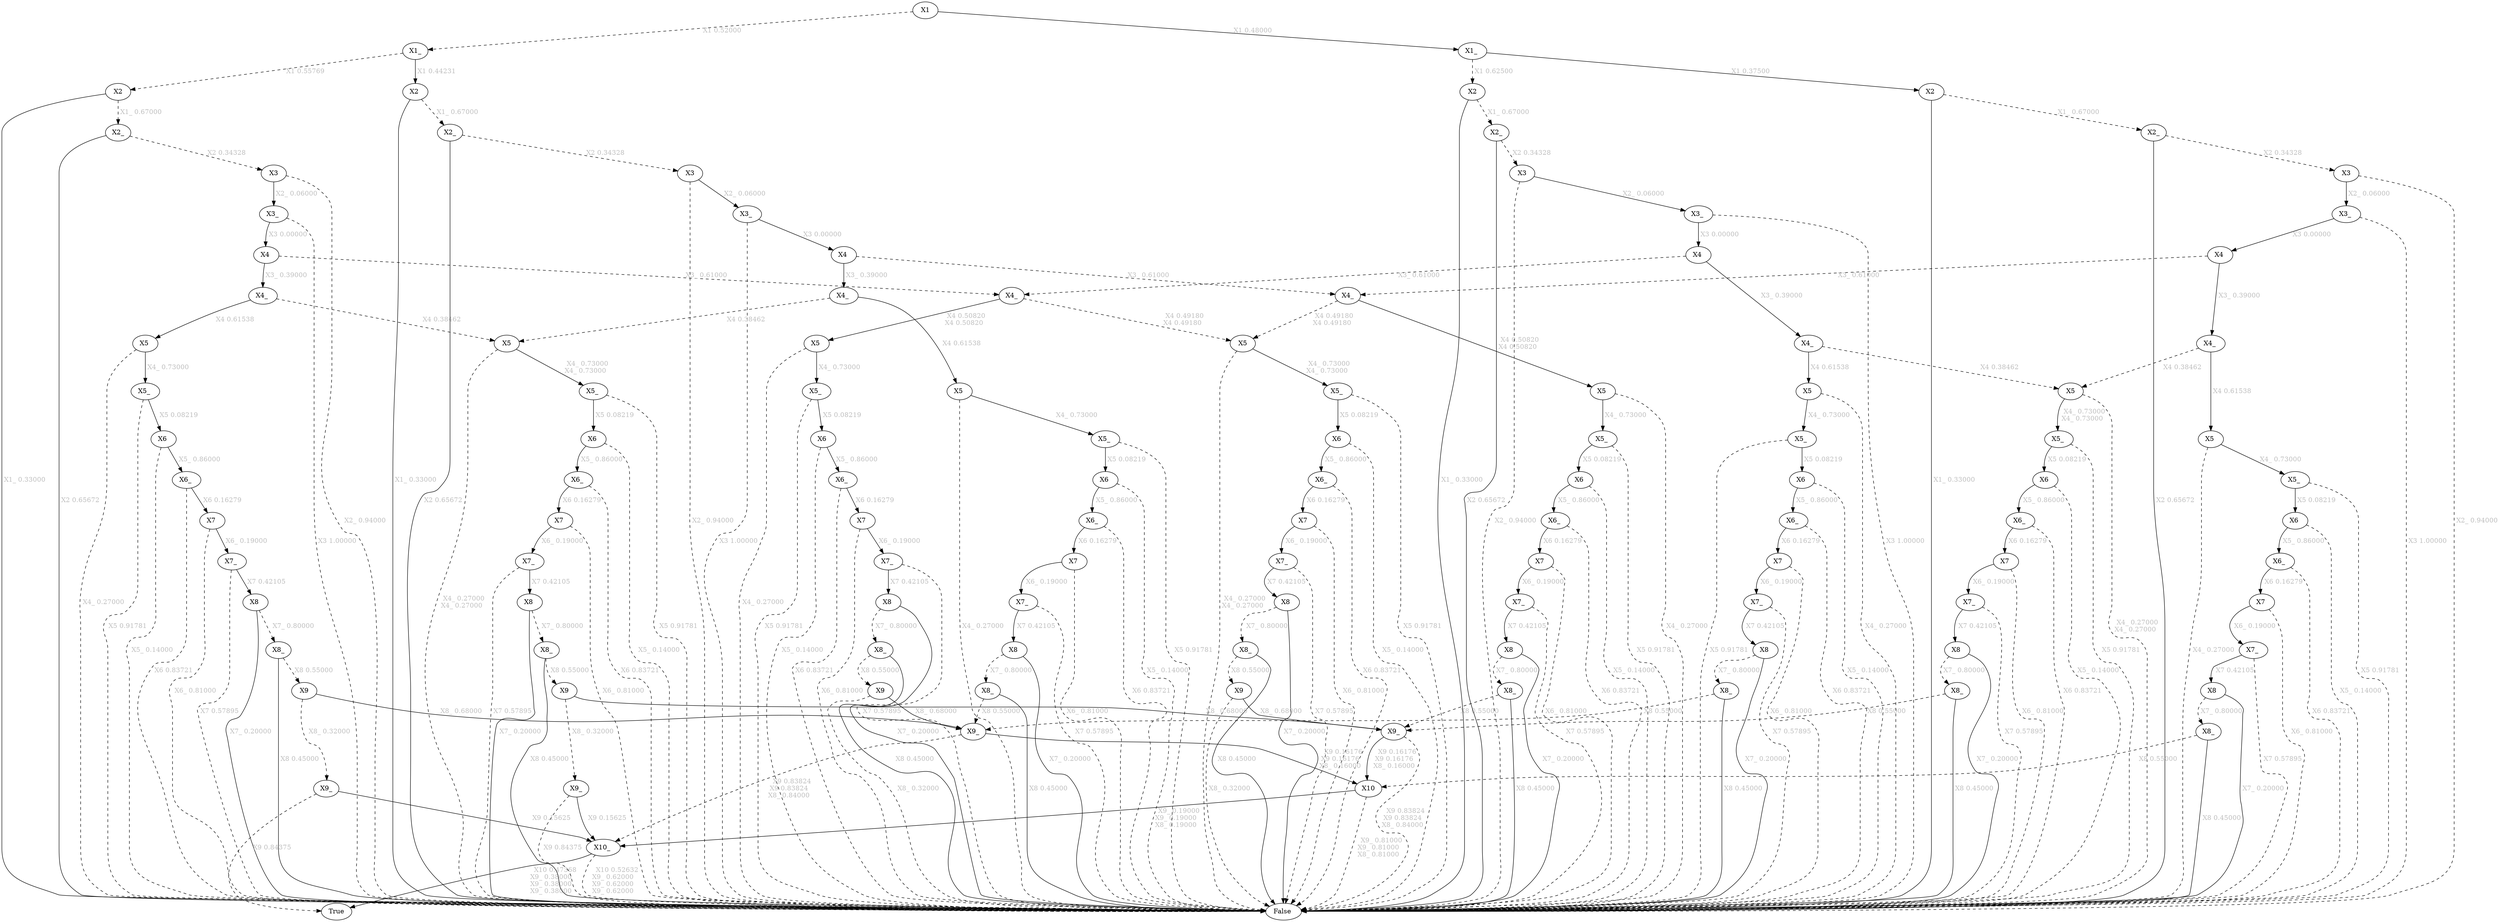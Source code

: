 digraph{2424684641680[label=X1]2424684628240[label="X1_"]
2424684641680 -> 2424684628240[style=dashed label=" X1 0.52000\n" fontcolor = gray]
2424684630960[label="X2"]
2424684628240 -> 2424684630960[style=dashed label=" X1 0.55769\n" fontcolor = gray]
2424684630160[label="X2_"]
2424684630960 -> 2424684630160[style=dashed label=" X1_ 0.67000\n" fontcolor = gray]
2424684641360[label="X3"]
2424684630160 -> 2424684641360[style=dashed label=" X2 0.34328\n" fontcolor = gray]
2424684639760[label="False"]
2424684641360 -> 2424684639760[style=dashed label=" X2_ 0.94000\n" fontcolor = gray]
2424684634160[label="X3_ "]
2424684641360 -> 2424684634160 [label=" X2_ 0.06000\n" fontcolor = gray]
2424684639760[label="False"]
2424684634160 -> 2424684639760[style=dashed label=" X3 1.00000\n" fontcolor = gray]
2424684633040[label="X4 "]
2424684634160 -> 2424684633040 [label=" X3 0.00000\n" fontcolor = gray]
2424684631760[label="X4_"]
2424684633040 -> 2424684631760[style=dashed label=" X3_ 0.61000\n" fontcolor = gray]
2424684636080[label="X5"]
2424684631760 -> 2424684636080[style=dashed label="  X4 0.49180\nX4 0.49180\n" fontcolor = gray]
2424684639760[label="False"]
2424684636080 -> 2424684639760[style=dashed label="  X4_ 0.27000\nX4_ 0.27000\n" fontcolor = gray]
2424686514480[label="X5_ "]
2424684636080 -> 2424686514480 [label="  X4_ 0.73000\nX4_ 0.73000\n" fontcolor = gray]
2424684639760[label="False"]
2424686514480 -> 2424684639760[style=dashed label=" X5 0.91781\n" fontcolor = gray]
2424686522960[label="X6 "]
2424686514480 -> 2424686522960 [label=" X5 0.08219\n" fontcolor = gray]
2424684639760[label="False"]
2424686522960 -> 2424684639760[style=dashed label=" X5_ 0.14000\n" fontcolor = gray]
2424686524400[label="X6_ "]
2424686522960 -> 2424686524400 [label=" X5_ 0.86000\n" fontcolor = gray]
2424684639760[label="False"]
2424686524400 -> 2424684639760[style=dashed label=" X6 0.83721\n" fontcolor = gray]
2424686514640[label="X7 "]
2424686524400 -> 2424686514640 [label=" X6 0.16279\n" fontcolor = gray]
2424684639760[label="False"]
2424686514640 -> 2424684639760[style=dashed label=" X6_ 0.81000\n" fontcolor = gray]
2424686511120[label="X7_ "]
2424686514640 -> 2424686511120 [label=" X6_ 0.19000\n" fontcolor = gray]
2424684639760[label="False"]
2424686511120 -> 2424684639760[style=dashed label=" X7 0.57895\n" fontcolor = gray]
2424686512080[label="X8 "]
2424686511120 -> 2424686512080 [label=" X7 0.42105\n" fontcolor = gray]
2424686510320[label="X8_"]
2424686512080 -> 2424686510320[style=dashed label=" X7_ 0.80000\n" fontcolor = gray]
2424686523280[label="X9"]
2424686510320 -> 2424686523280[style=dashed label=" X8 0.55000\n" fontcolor = gray]
2424684639760[label="False"]
2424686523280 -> 2424684639760[style=dashed label=" X8_ 0.32000\n" fontcolor = gray]
2424686520080[label="X9_ "]
2424686523280 -> 2424686520080 [label=" X8_ 0.68000\n" fontcolor = gray]
2424684639760[label="False"]
2424686520080 -> 2424684639760[style=dashed label="   X9 0.83824\nX9 0.83824\nX8_ 0.84000\n" fontcolor = gray]
2424686513520[label="X10 "]
2424686520080 -> 2424686513520 [label="   X9 0.16176\nX9 0.16176\nX8_ 0.16000\n" fontcolor = gray]
2424684639760[label="False"]
2424686513520 -> 2424684639760[style=dashed label="   X9_ 0.81000\nX9_ 0.81000\nX8_ 0.81000\n" fontcolor = gray]
2424686510960[label="X10_ "]
2424686513520 -> 2424686510960 [label="   X9_ 0.19000\nX9_ 0.19000\nX8_ 0.19000\n" fontcolor = gray]
2424684639760[label="False"]
2424686510960 -> 2424684639760[style=dashed label="    X10 0.52632\nX9_ 0.62000\nX9_ 0.62000\nX9_ 0.62000\n" fontcolor = gray]
2424684641200[label="True "]
2424686510960 -> 2424684641200 [label="    X10 0.47368\nX9_ 0.38000\nX9_ 0.38000\nX9_ 0.38000\n" fontcolor = gray]
2424684639760[label="False "]
2424686510320 -> 2424684639760 [label=" X8 0.45000\n" fontcolor = gray]
2424684639760[label="False "]
2424686512080 -> 2424684639760 [label=" X7_ 0.20000\n" fontcolor = gray]
2424686525040[label="X5 "]
2424684631760 -> 2424686525040 [label="  X4 0.50820\nX4 0.50820\n" fontcolor = gray]
2424684639760[label="False"]
2424686525040 -> 2424684639760[style=dashed label=" X4_ 0.27000\n" fontcolor = gray]
2424686511600[label="X5_ "]
2424686525040 -> 2424686511600 [label=" X4_ 0.73000\n" fontcolor = gray]
2424684639760[label="False"]
2424686511600 -> 2424684639760[style=dashed label=" X5 0.91781\n" fontcolor = gray]
2424686526000[label="X6 "]
2424686511600 -> 2424686526000 [label=" X5 0.08219\n" fontcolor = gray]
2424684639760[label="False"]
2424686526000 -> 2424684639760[style=dashed label=" X5_ 0.14000\n" fontcolor = gray]
2424686510640[label="X6_ "]
2424686526000 -> 2424686510640 [label=" X5_ 0.86000\n" fontcolor = gray]
2424684639760[label="False"]
2424686510640 -> 2424684639760[style=dashed label=" X6 0.83721\n" fontcolor = gray]
2424686518800[label="X7 "]
2424686510640 -> 2424686518800 [label=" X6 0.16279\n" fontcolor = gray]
2424684639760[label="False"]
2424686518800 -> 2424684639760[style=dashed label=" X6_ 0.81000\n" fontcolor = gray]
2424686523440[label="X7_ "]
2424686518800 -> 2424686523440 [label=" X6_ 0.19000\n" fontcolor = gray]
2424684639760[label="False"]
2424686523440 -> 2424684639760[style=dashed label=" X7 0.57895\n" fontcolor = gray]
2424686520240[label="X8 "]
2424686523440 -> 2424686520240 [label=" X7 0.42105\n" fontcolor = gray]
2424686512880[label="X8_"]
2424686520240 -> 2424686512880[style=dashed label=" X7_ 0.80000\n" fontcolor = gray]
2424686515600[label="X9"]
2424686512880 -> 2424686515600[style=dashed label=" X8 0.55000\n" fontcolor = gray]
2424684639760[label="False"]
2424686515600 -> 2424684639760[style=dashed label=" X8_ 0.32000\n" fontcolor = gray]
2424686521200[label="X9_ "]
2424686515600 -> 2424686521200 [label=" X8_ 0.68000\n" fontcolor = gray]
2424686510960[label="X10_"]
2424686521200 -> 2424686510960[style=dashed label="   X9 0.83824\nX9 0.83824\nX8_ 0.84000\n" fontcolor = gray]
2424686513520[label="X10 "]
2424686521200 -> 2424686513520 [label="   X9 0.16176\nX9 0.16176\nX8_ 0.16000\n" fontcolor = gray]
2424684639760[label="False "]
2424686512880 -> 2424684639760 [label=" X8 0.45000\n" fontcolor = gray]
2424684639760[label="False "]
2424686520240 -> 2424684639760 [label=" X7_ 0.20000\n" fontcolor = gray]
2424684642000[label="X4_ "]
2424684633040 -> 2424684642000 [label=" X3_ 0.39000\n" fontcolor = gray]
2424686520400[label="X5"]
2424684642000 -> 2424686520400[style=dashed label=" X4 0.38462\n" fontcolor = gray]
2424684639760[label="False"]
2424686520400 -> 2424684639760[style=dashed label="  X4_ 0.27000\nX4_ 0.27000\n" fontcolor = gray]
2424686518640[label="X5_ "]
2424686520400 -> 2424686518640 [label="  X4_ 0.73000\nX4_ 0.73000\n" fontcolor = gray]
2424684639760[label="False"]
2424686518640 -> 2424684639760[style=dashed label=" X5 0.91781\n" fontcolor = gray]
2424683578224[label="X6 "]
2424686518640 -> 2424683578224 [label=" X5 0.08219\n" fontcolor = gray]
2424684639760[label="False"]
2424683578224 -> 2424684639760[style=dashed label=" X5_ 0.14000\n" fontcolor = gray]
2424683590544[label="X6_ "]
2424683578224 -> 2424683590544 [label=" X5_ 0.86000\n" fontcolor = gray]
2424684639760[label="False"]
2424683590544 -> 2424684639760[style=dashed label=" X6 0.83721\n" fontcolor = gray]
2424683577744[label="X7 "]
2424683590544 -> 2424683577744 [label=" X6 0.16279\n" fontcolor = gray]
2424684639760[label="False"]
2424683577744 -> 2424684639760[style=dashed label=" X6_ 0.81000\n" fontcolor = gray]
2424683591184[label="X7_ "]
2424683577744 -> 2424683591184 [label=" X6_ 0.19000\n" fontcolor = gray]
2424684639760[label="False"]
2424683591184 -> 2424684639760[style=dashed label=" X7 0.57895\n" fontcolor = gray]
2424683586224[label="X8 "]
2424683591184 -> 2424683586224 [label=" X7 0.42105\n" fontcolor = gray]
2424683581424[label="X8_"]
2424683586224 -> 2424683581424[style=dashed label=" X7_ 0.80000\n" fontcolor = gray]
2424683585104[label="X9"]
2424683581424 -> 2424683585104[style=dashed label=" X8 0.55000\n" fontcolor = gray]
2424683585584[label="X9_"]
2424683585104 -> 2424683585584[style=dashed label=" X8_ 0.32000\n" fontcolor = gray]
2424684639760[label="False"]
2424683585584 -> 2424684639760[style=dashed label=" X9 0.84375\n" fontcolor = gray]
2424686510960[label="X10_ "]
2424683585584 -> 2424686510960 [label=" X9 0.15625\n" fontcolor = gray]
2424686520080[label="X9_ "]
2424683585104 -> 2424686520080 [label=" X8_ 0.68000\n" fontcolor = gray]
2424684639760[label="False "]
2424683581424 -> 2424684639760 [label=" X8 0.45000\n" fontcolor = gray]
2424684639760[label="False "]
2424683586224 -> 2424684639760 [label=" X7_ 0.20000\n" fontcolor = gray]
2424686515920[label="X5 "]
2424684642000 -> 2424686515920 [label=" X4 0.61538\n" fontcolor = gray]
2424684639760[label="False"]
2424686515920 -> 2424684639760[style=dashed label=" X4_ 0.27000\n" fontcolor = gray]
2424683585744[label="X5_ "]
2424686515920 -> 2424683585744 [label=" X4_ 0.73000\n" fontcolor = gray]
2424684639760[label="False"]
2424683585744 -> 2424684639760[style=dashed label=" X5 0.91781\n" fontcolor = gray]
2424683583184[label="X6 "]
2424683585744 -> 2424683583184 [label=" X5 0.08219\n" fontcolor = gray]
2424684639760[label="False"]
2424683583184 -> 2424684639760[style=dashed label=" X5_ 0.14000\n" fontcolor = gray]
2424683585424[label="X6_ "]
2424683583184 -> 2424683585424 [label=" X5_ 0.86000\n" fontcolor = gray]
2424684639760[label="False"]
2424683585424 -> 2424684639760[style=dashed label=" X6 0.83721\n" fontcolor = gray]
2424683589104[label="X7 "]
2424683585424 -> 2424683589104 [label=" X6 0.16279\n" fontcolor = gray]
2424684639760[label="False"]
2424683589104 -> 2424684639760[style=dashed label=" X6_ 0.81000\n" fontcolor = gray]
2424683578704[label="X7_ "]
2424683589104 -> 2424683578704 [label=" X6_ 0.19000\n" fontcolor = gray]
2424684639760[label="False"]
2424683578704 -> 2424684639760[style=dashed label=" X7 0.57895\n" fontcolor = gray]
2424683580464[label="X8 "]
2424683578704 -> 2424683580464 [label=" X7 0.42105\n" fontcolor = gray]
2424683592944[label="X8_"]
2424683580464 -> 2424683592944[style=dashed label=" X7_ 0.80000\n" fontcolor = gray]
2424683582864[label="X9"]
2424683592944 -> 2424683582864[style=dashed label=" X8 0.55000\n" fontcolor = gray]
2424683583504[label="X9_"]
2424683582864 -> 2424683583504[style=dashed label=" X8_ 0.32000\n" fontcolor = gray]
2424684641200[label="True"]
2424683583504 -> 2424684641200[style=dashed label=" X9 0.84375\n" fontcolor = gray]
2424686510960[label="X10_ "]
2424683583504 -> 2424686510960 [label=" X9 0.15625\n" fontcolor = gray]
2424686521200[label="X9_ "]
2424683582864 -> 2424686521200 [label=" X8_ 0.68000\n" fontcolor = gray]
2424684639760[label="False "]
2424683592944 -> 2424684639760 [label=" X8 0.45000\n" fontcolor = gray]
2424684639760[label="False "]
2424683580464 -> 2424684639760 [label=" X7_ 0.20000\n" fontcolor = gray]
2424684639760[label="False "]
2424684630160 -> 2424684639760 [label=" X2 0.65672\n" fontcolor = gray]
2424684639760[label="False "]
2424684630960 -> 2424684639760 [label=" X1_ 0.33000\n" fontcolor = gray]
2424684634640[label="X2 "]
2424684628240 -> 2424684634640 [label=" X1 0.44231\n" fontcolor = gray]
2424683580624[label="X2_"]
2424684634640 -> 2424683580624[style=dashed label=" X1_ 0.67000\n" fontcolor = gray]
2424683296272[label="X3"]
2424683580624 -> 2424683296272[style=dashed label=" X2 0.34328\n" fontcolor = gray]
2424684639760[label="False"]
2424683296272 -> 2424684639760[style=dashed label=" X2_ 0.94000\n" fontcolor = gray]
2424683290192[label="X3_ "]
2424683296272 -> 2424683290192 [label=" X2_ 0.06000\n" fontcolor = gray]
2424684639760[label="False"]
2424683290192 -> 2424684639760[style=dashed label=" X3 1.00000\n" fontcolor = gray]
2424683298192[label="X4 "]
2424683290192 -> 2424683298192 [label=" X3 0.00000\n" fontcolor = gray]
2424683295792[label="X4_"]
2424683298192 -> 2424683295792[style=dashed label=" X3_ 0.61000\n" fontcolor = gray]
2424684636080[label="X5"]
2424683295792 -> 2424684636080[style=dashed label="  X4 0.49180\nX4 0.49180\n" fontcolor = gray]
2424683286352[label="X5 "]
2424683295792 -> 2424683286352 [label="  X4 0.50820\nX4 0.50820\n" fontcolor = gray]
2424684639760[label="False"]
2424683286352 -> 2424684639760[style=dashed label=" X4_ 0.27000\n" fontcolor = gray]
2424683290672[label="X5_ "]
2424683286352 -> 2424683290672 [label=" X4_ 0.73000\n" fontcolor = gray]
2424684639760[label="False"]
2424683290672 -> 2424684639760[style=dashed label=" X5 0.91781\n" fontcolor = gray]
2424687342800[label="X6 "]
2424683290672 -> 2424687342800 [label=" X5 0.08219\n" fontcolor = gray]
2424684639760[label="False"]
2424687342800 -> 2424684639760[style=dashed label=" X5_ 0.14000\n" fontcolor = gray]
2424687339760[label="X6_ "]
2424687342800 -> 2424687339760 [label=" X5_ 0.86000\n" fontcolor = gray]
2424684639760[label="False"]
2424687339760 -> 2424684639760[style=dashed label=" X6 0.83721\n" fontcolor = gray]
2424687344400[label="X7 "]
2424687339760 -> 2424687344400 [label=" X6 0.16279\n" fontcolor = gray]
2424684639760[label="False"]
2424687344400 -> 2424684639760[style=dashed label=" X6_ 0.81000\n" fontcolor = gray]
2424687344880[label="X7_ "]
2424687344400 -> 2424687344880 [label=" X6_ 0.19000\n" fontcolor = gray]
2424684639760[label="False"]
2424687344880 -> 2424684639760[style=dashed label=" X7 0.57895\n" fontcolor = gray]
2424687338800[label="X8 "]
2424687344880 -> 2424687338800 [label=" X7 0.42105\n" fontcolor = gray]
2424687340240[label="X8_"]
2424687338800 -> 2424687340240[style=dashed label=" X7_ 0.80000\n" fontcolor = gray]
2424686520080[label="X9_"]
2424687340240 -> 2424686520080[style=dashed label=" X8 0.55000\n" fontcolor = gray]
2424684639760[label="False "]
2424687340240 -> 2424684639760 [label=" X8 0.45000\n" fontcolor = gray]
2424684639760[label="False "]
2424687338800 -> 2424684639760 [label=" X7_ 0.20000\n" fontcolor = gray]
2424683286992[label="X4_ "]
2424683298192 -> 2424683286992 [label=" X3_ 0.39000\n" fontcolor = gray]
2424686520400[label="X5"]
2424683286992 -> 2424686520400[style=dashed label=" X4 0.38462\n" fontcolor = gray]
2424687343280[label="X5 "]
2424683286992 -> 2424687343280 [label=" X4 0.61538\n" fontcolor = gray]
2424684639760[label="False"]
2424687343280 -> 2424684639760[style=dashed label=" X4_ 0.27000\n" fontcolor = gray]
2424687333680[label="X5_ "]
2424687343280 -> 2424687333680 [label=" X4_ 0.73000\n" fontcolor = gray]
2424684639760[label="False"]
2424687333680 -> 2424684639760[style=dashed label=" X5 0.91781\n" fontcolor = gray]
2424687587600[label="X6 "]
2424687333680 -> 2424687587600 [label=" X5 0.08219\n" fontcolor = gray]
2424684639760[label="False"]
2424687587600 -> 2424684639760[style=dashed label=" X5_ 0.14000\n" fontcolor = gray]
2424687583120[label="X6_ "]
2424687587600 -> 2424687583120 [label=" X5_ 0.86000\n" fontcolor = gray]
2424684639760[label="False"]
2424687583120 -> 2424684639760[style=dashed label=" X6 0.83721\n" fontcolor = gray]
2424684634960[label="X7 "]
2424687583120 -> 2424684634960 [label=" X6 0.16279\n" fontcolor = gray]
2424684639760[label="False"]
2424684634960 -> 2424684639760[style=dashed label=" X6_ 0.81000\n" fontcolor = gray]
2424684686352[label="X7_ "]
2424684634960 -> 2424684686352 [label=" X6_ 0.19000\n" fontcolor = gray]
2424684639760[label="False"]
2424684686352 -> 2424684639760[style=dashed label=" X7 0.57895\n" fontcolor = gray]
2424684679632[label="X8 "]
2424684686352 -> 2424684679632 [label=" X7 0.42105\n" fontcolor = gray]
2424684678832[label="X8_"]
2424684679632 -> 2424684678832[style=dashed label=" X7_ 0.80000\n" fontcolor = gray]
2424686521200[label="X9_"]
2424684678832 -> 2424686521200[style=dashed label=" X8 0.55000\n" fontcolor = gray]
2424684639760[label="False "]
2424684678832 -> 2424684639760 [label=" X8 0.45000\n" fontcolor = gray]
2424684639760[label="False "]
2424684679632 -> 2424684639760 [label=" X7_ 0.20000\n" fontcolor = gray]
2424684639760[label="False "]
2424683580624 -> 2424684639760 [label=" X2 0.65672\n" fontcolor = gray]
2424684639760[label="False "]
2424684634640 -> 2424684639760 [label=" X1_ 0.33000\n" fontcolor = gray]
2424683290832[label="X1_ "]
2424684641680 -> 2424683290832 [label=" X1 0.48000\n" fontcolor = gray]
2424684640400[label="X2"]
2424683290832 -> 2424684640400[style=dashed label=" X1 0.62500\n" fontcolor = gray]
2424684525552[label="X2_"]
2424684640400 -> 2424684525552[style=dashed label=" X1_ 0.67000\n" fontcolor = gray]
2424684518992[label="X3"]
2424684525552 -> 2424684518992[style=dashed label=" X2 0.34328\n" fontcolor = gray]
2424684639760[label="False"]
2424684518992 -> 2424684639760[style=dashed label=" X2_ 0.94000\n" fontcolor = gray]
2424687589680[label="X3_ "]
2424684518992 -> 2424687589680 [label=" X2_ 0.06000\n" fontcolor = gray]
2424684639760[label="False"]
2424687589680 -> 2424684639760[style=dashed label=" X3 1.00000\n" fontcolor = gray]
2424687586960[label="X4 "]
2424687589680 -> 2424687586960 [label=" X3 0.00000\n" fontcolor = gray]
2424684631760[label="X4_"]
2424687586960 -> 2424684631760[style=dashed label=" X3_ 0.61000\n" fontcolor = gray]
2424687576080[label="X4_ "]
2424687586960 -> 2424687576080 [label=" X3_ 0.39000\n" fontcolor = gray]
2424687583600[label="X5"]
2424687576080 -> 2424687583600[style=dashed label=" X4 0.38462\n" fontcolor = gray]
2424684639760[label="False"]
2424687583600 -> 2424684639760[style=dashed label="  X4_ 0.27000\nX4_ 0.27000\n" fontcolor = gray]
2424684146320[label="X5_ "]
2424687583600 -> 2424684146320 [label="  X4_ 0.73000\nX4_ 0.73000\n" fontcolor = gray]
2424684639760[label="False"]
2424684146320 -> 2424684639760[style=dashed label=" X5 0.91781\n" fontcolor = gray]
2424684135440[label="X6 "]
2424684146320 -> 2424684135440 [label=" X5 0.08219\n" fontcolor = gray]
2424684639760[label="False"]
2424684135440 -> 2424684639760[style=dashed label=" X5_ 0.14000\n" fontcolor = gray]
2424684136880[label="X6_ "]
2424684135440 -> 2424684136880 [label=" X5_ 0.86000\n" fontcolor = gray]
2424684639760[label="False"]
2424684136880 -> 2424684639760[style=dashed label=" X6 0.83721\n" fontcolor = gray]
2424684138000[label="X7 "]
2424684136880 -> 2424684138000 [label=" X6 0.16279\n" fontcolor = gray]
2424684639760[label="False"]
2424684138000 -> 2424684639760[style=dashed label=" X6_ 0.81000\n" fontcolor = gray]
2424684148400[label="X7_ "]
2424684138000 -> 2424684148400 [label=" X6_ 0.19000\n" fontcolor = gray]
2424684639760[label="False"]
2424684148400 -> 2424684639760[style=dashed label=" X7 0.57895\n" fontcolor = gray]
2424684143440[label="X8 "]
2424684148400 -> 2424684143440 [label=" X7 0.42105\n" fontcolor = gray]
2424684142320[label="X8_"]
2424684143440 -> 2424684142320[style=dashed label=" X7_ 0.80000\n" fontcolor = gray]
2424686520080[label="X9_"]
2424684142320 -> 2424686520080[style=dashed label=" X8 0.55000\n" fontcolor = gray]
2424684639760[label="False "]
2424684142320 -> 2424684639760 [label=" X8 0.45000\n" fontcolor = gray]
2424684639760[label="False "]
2424684143440 -> 2424684639760 [label=" X7_ 0.20000\n" fontcolor = gray]
2424684145040[label="X5 "]
2424687576080 -> 2424684145040 [label=" X4 0.61538\n" fontcolor = gray]
2424684639760[label="False"]
2424684145040 -> 2424684639760[style=dashed label=" X4_ 0.27000\n" fontcolor = gray]
2424684142800[label="X5_ "]
2424684145040 -> 2424684142800 [label=" X4_ 0.73000\n" fontcolor = gray]
2424684639760[label="False"]
2424684142800 -> 2424684639760[style=dashed label=" X5 0.91781\n" fontcolor = gray]
2424687200368[label="X6 "]
2424684142800 -> 2424687200368 [label=" X5 0.08219\n" fontcolor = gray]
2424684639760[label="False"]
2424687200368 -> 2424684639760[style=dashed label=" X5_ 0.14000\n" fontcolor = gray]
2424687203728[label="X6_ "]
2424687200368 -> 2424687203728 [label=" X5_ 0.86000\n" fontcolor = gray]
2424684639760[label="False"]
2424687203728 -> 2424684639760[style=dashed label=" X6 0.83721\n" fontcolor = gray]
2424687199408[label="X7 "]
2424687203728 -> 2424687199408 [label=" X6 0.16279\n" fontcolor = gray]
2424684639760[label="False"]
2424687199408 -> 2424684639760[style=dashed label=" X6_ 0.81000\n" fontcolor = gray]
2424687201008[label="X7_ "]
2424687199408 -> 2424687201008 [label=" X6_ 0.19000\n" fontcolor = gray]
2424684639760[label="False"]
2424687201008 -> 2424684639760[style=dashed label=" X7 0.57895\n" fontcolor = gray]
2424687199248[label="X8 "]
2424687201008 -> 2424687199248 [label=" X7 0.42105\n" fontcolor = gray]
2424687198768[label="X8_"]
2424687199248 -> 2424687198768[style=dashed label=" X7_ 0.80000\n" fontcolor = gray]
2424686521200[label="X9_"]
2424687198768 -> 2424686521200[style=dashed label=" X8 0.55000\n" fontcolor = gray]
2424684639760[label="False "]
2424687198768 -> 2424684639760 [label=" X8 0.45000\n" fontcolor = gray]
2424684639760[label="False "]
2424687199248 -> 2424684639760 [label=" X7_ 0.20000\n" fontcolor = gray]
2424684639760[label="False "]
2424684525552 -> 2424684639760 [label=" X2 0.65672\n" fontcolor = gray]
2424684639760[label="False "]
2424684640400 -> 2424684639760 [label=" X1_ 0.33000\n" fontcolor = gray]
2424684628080[label="X2 "]
2424683290832 -> 2424684628080 [label=" X1 0.37500\n" fontcolor = gray]
2424687203888[label="X2_"]
2424684628080 -> 2424687203888[style=dashed label=" X1_ 0.67000\n" fontcolor = gray]
2424687210288[label="X3"]
2424687203888 -> 2424687210288[style=dashed label=" X2 0.34328\n" fontcolor = gray]
2424684639760[label="False"]
2424687210288 -> 2424684639760[style=dashed label=" X2_ 0.94000\n" fontcolor = gray]
2424687200848[label="X3_ "]
2424687210288 -> 2424687200848 [label=" X2_ 0.06000\n" fontcolor = gray]
2424684639760[label="False"]
2424687200848 -> 2424684639760[style=dashed label=" X3 1.00000\n" fontcolor = gray]
2424687209968[label="X4 "]
2424687200848 -> 2424687209968 [label=" X3 0.00000\n" fontcolor = gray]
2424683295792[label="X4_"]
2424687209968 -> 2424683295792[style=dashed label=" X3_ 0.61000\n" fontcolor = gray]
2424687508080[label="X4_ "]
2424687209968 -> 2424687508080 [label=" X3_ 0.39000\n" fontcolor = gray]
2424687583600[label="X5"]
2424687508080 -> 2424687583600[style=dashed label=" X4 0.38462\n" fontcolor = gray]
2424687498480[label="X5 "]
2424687508080 -> 2424687498480 [label=" X4 0.61538\n" fontcolor = gray]
2424684639760[label="False"]
2424687498480 -> 2424684639760[style=dashed label=" X4_ 0.27000\n" fontcolor = gray]
2424687597744[label="X5_ "]
2424687498480 -> 2424687597744 [label=" X4_ 0.73000\n" fontcolor = gray]
2424684639760[label="False"]
2424687597744 -> 2424684639760[style=dashed label=" X5 0.91781\n" fontcolor = gray]
2424687602704[label="X6 "]
2424687597744 -> 2424687602704 [label=" X5 0.08219\n" fontcolor = gray]
2424684639760[label="False"]
2424687602704 -> 2424684639760[style=dashed label=" X5_ 0.14000\n" fontcolor = gray]
2424687605104[label="X6_ "]
2424687602704 -> 2424687605104 [label=" X5_ 0.86000\n" fontcolor = gray]
2424684639760[label="False"]
2424687605104 -> 2424684639760[style=dashed label=" X6 0.83721\n" fontcolor = gray]
2424687607664[label="X7 "]
2424687605104 -> 2424687607664 [label=" X6 0.16279\n" fontcolor = gray]
2424684639760[label="False"]
2424687607664 -> 2424684639760[style=dashed label=" X6_ 0.81000\n" fontcolor = gray]
2424687606704[label="X7_ "]
2424687607664 -> 2424687606704 [label=" X6_ 0.19000\n" fontcolor = gray]
2424684639760[label="False"]
2424687606704 -> 2424684639760[style=dashed label=" X7 0.57895\n" fontcolor = gray]
2424687605904[label="X8 "]
2424687606704 -> 2424687605904 [label=" X7 0.42105\n" fontcolor = gray]
2424687606224[label="X8_"]
2424687605904 -> 2424687606224[style=dashed label=" X7_ 0.80000\n" fontcolor = gray]
2424686513520[label="X10"]
2424687606224 -> 2424686513520[style=dashed label=" X8 0.55000\n" fontcolor = gray]
2424684639760[label="False "]
2424687606224 -> 2424684639760 [label=" X8 0.45000\n" fontcolor = gray]
2424684639760[label="False "]
2424687605904 -> 2424684639760 [label=" X7_ 0.20000\n" fontcolor = gray]
2424684639760[label="False "]
2424687203888 -> 2424684639760 [label=" X2 0.65672\n" fontcolor = gray]
2424684639760[label="False "]
2424684628080 -> 2424684639760 [label=" X1_ 0.33000\n" fontcolor = gray]
}